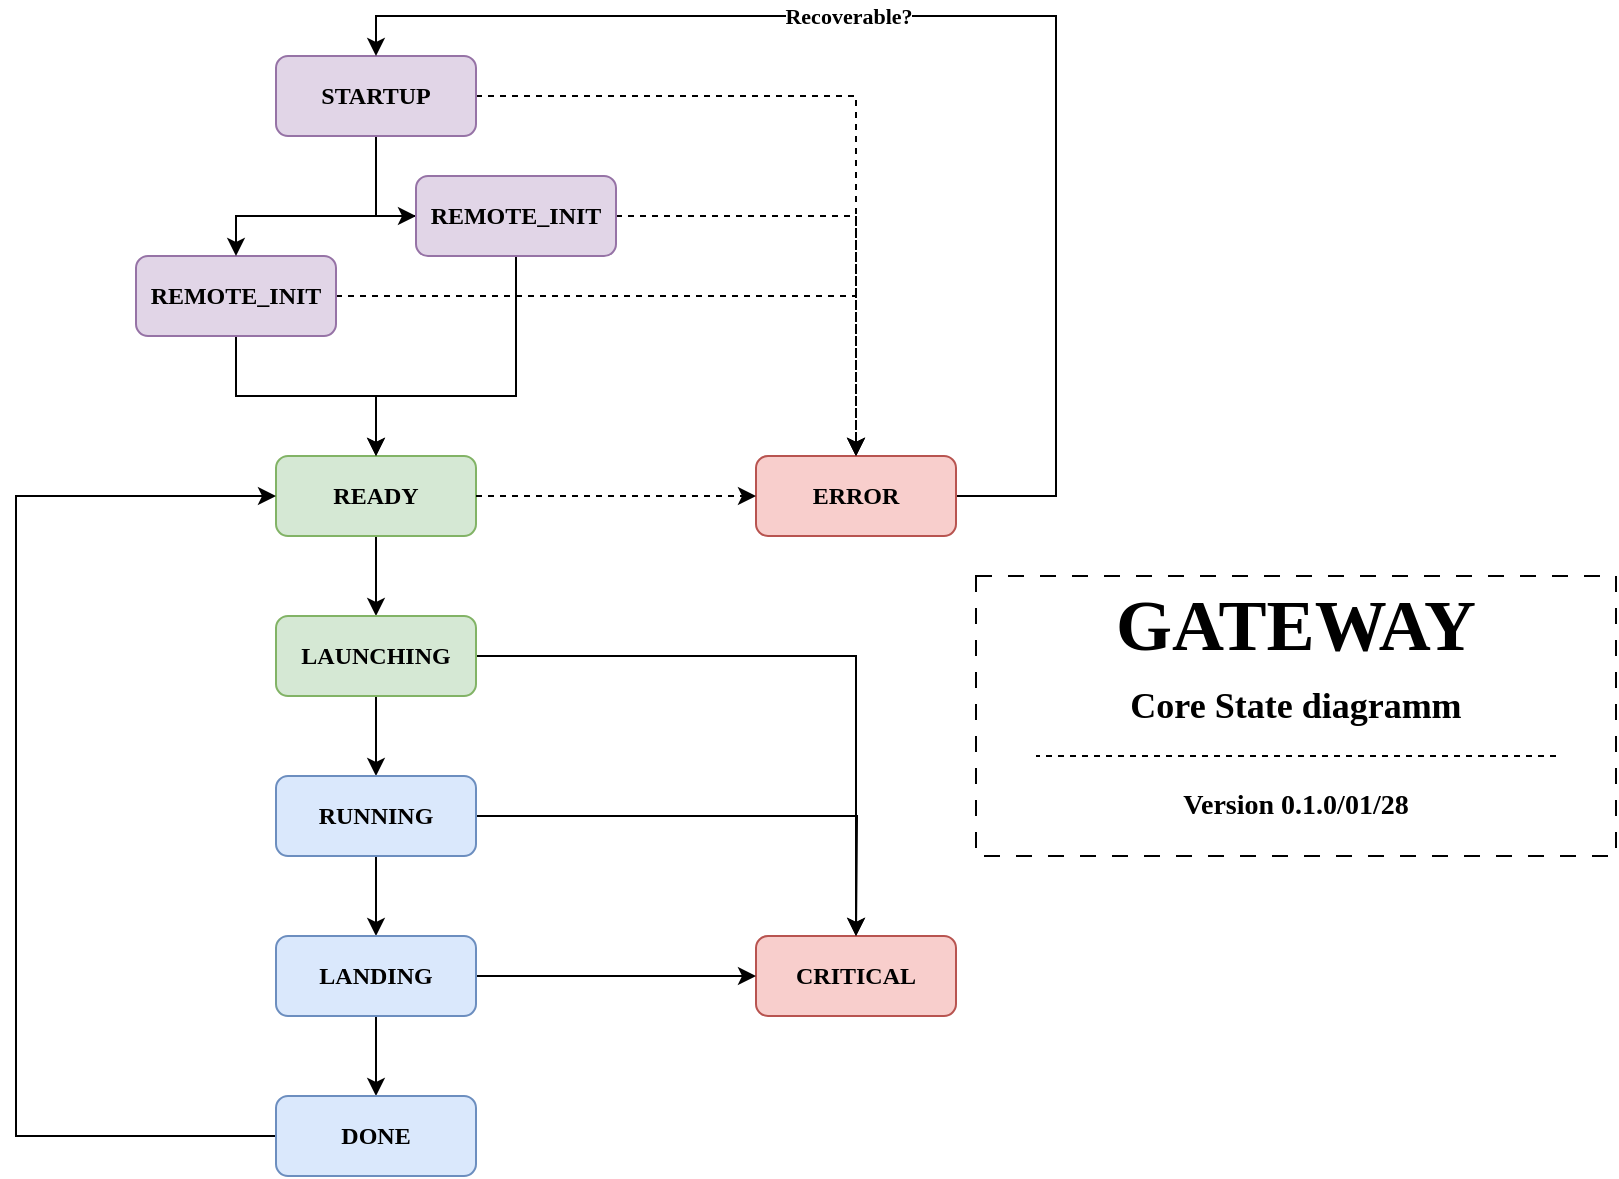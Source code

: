 <mxfile version="23.1.5" type="device">
  <diagram name="Page-1" id="tDKx3HMqyeDF6yfcWAIm">
    <mxGraphModel dx="1514" dy="1098" grid="1" gridSize="10" guides="1" tooltips="1" connect="1" arrows="1" fold="1" page="1" pageScale="1" pageWidth="2339" pageHeight="3300" math="0" shadow="0">
      <root>
        <mxCell id="0" />
        <mxCell id="1" parent="0" />
        <mxCell id="b1tP_Ay6mINKiz43cqv0-3" style="edgeStyle=orthogonalEdgeStyle;rounded=0;orthogonalLoop=1;jettySize=auto;html=1;entryX=0.5;entryY=0;entryDx=0;entryDy=0;dashed=1;fontStyle=1;fontFamily=Lucida Console;" edge="1" parent="1" source="hrQZ-2xOVeqTgIZZqBoc-1" target="b1tP_Ay6mINKiz43cqv0-1">
          <mxGeometry relative="1" as="geometry" />
        </mxCell>
        <mxCell id="b1tP_Ay6mINKiz43cqv0-8" style="edgeStyle=orthogonalEdgeStyle;rounded=0;orthogonalLoop=1;jettySize=auto;html=1;entryX=0;entryY=0.5;entryDx=0;entryDy=0;fontStyle=1;fontFamily=Lucida Console;" edge="1" parent="1" source="hrQZ-2xOVeqTgIZZqBoc-1" target="b1tP_Ay6mINKiz43cqv0-5">
          <mxGeometry relative="1" as="geometry" />
        </mxCell>
        <mxCell id="hrQZ-2xOVeqTgIZZqBoc-1" value="STARTUP" style="rounded=1;whiteSpace=wrap;html=1;fillColor=#e1d5e7;strokeColor=#9673a6;fontStyle=1;fontFamily=Lucida Console;" parent="1" vertex="1">
          <mxGeometry x="170" y="60" width="100" height="40" as="geometry" />
        </mxCell>
        <mxCell id="b1tP_Ay6mINKiz43cqv0-16" style="edgeStyle=orthogonalEdgeStyle;rounded=0;orthogonalLoop=1;jettySize=auto;html=1;entryX=0.5;entryY=0;entryDx=0;entryDy=0;fontStyle=1;fontFamily=Lucida Console;" edge="1" parent="1" source="hrQZ-2xOVeqTgIZZqBoc-2" target="b1tP_Ay6mINKiz43cqv0-15">
          <mxGeometry relative="1" as="geometry" />
        </mxCell>
        <mxCell id="hrQZ-2xOVeqTgIZZqBoc-2" value="READY" style="rounded=1;whiteSpace=wrap;html=1;fillColor=#d5e8d4;strokeColor=#82b366;fontStyle=1;fontFamily=Lucida Console;" parent="1" vertex="1">
          <mxGeometry x="170" y="260" width="100" height="40" as="geometry" />
        </mxCell>
        <mxCell id="b1tP_Ay6mINKiz43cqv0-14" value="Recoverable?" style="edgeStyle=orthogonalEdgeStyle;rounded=0;orthogonalLoop=1;jettySize=auto;html=1;entryX=0.5;entryY=0;entryDx=0;entryDy=0;exitX=1;exitY=0.5;exitDx=0;exitDy=0;startArrow=none;startFill=0;fontStyle=1;fontFamily=Lucida Console;" edge="1" parent="1" source="b1tP_Ay6mINKiz43cqv0-1" target="hrQZ-2xOVeqTgIZZqBoc-1">
          <mxGeometry x="0.213" relative="1" as="geometry">
            <mxPoint x="560" y="320" as="sourcePoint" />
            <Array as="points">
              <mxPoint x="560" y="280" />
              <mxPoint x="560" y="40" />
              <mxPoint x="220" y="40" />
            </Array>
            <mxPoint as="offset" />
          </mxGeometry>
        </mxCell>
        <mxCell id="b1tP_Ay6mINKiz43cqv0-1" value="ERROR" style="rounded=1;whiteSpace=wrap;html=1;fillColor=#f8cecc;strokeColor=#b85450;fontStyle=1;fontFamily=Lucida Console;" vertex="1" parent="1">
          <mxGeometry x="410" y="260" width="100" height="40" as="geometry" />
        </mxCell>
        <mxCell id="b1tP_Ay6mINKiz43cqv0-2" value="CRITICAL" style="rounded=1;whiteSpace=wrap;html=1;fillColor=#f8cecc;strokeColor=#b85450;fontStyle=1;fontFamily=Lucida Console;" vertex="1" parent="1">
          <mxGeometry x="410" y="500" width="100" height="40" as="geometry" />
        </mxCell>
        <mxCell id="b1tP_Ay6mINKiz43cqv0-6" style="edgeStyle=orthogonalEdgeStyle;rounded=0;orthogonalLoop=1;jettySize=auto;html=1;dashed=1;fontStyle=1;fontFamily=Lucida Console;" edge="1" parent="1" source="b1tP_Ay6mINKiz43cqv0-4" target="b1tP_Ay6mINKiz43cqv0-1">
          <mxGeometry relative="1" as="geometry" />
        </mxCell>
        <mxCell id="b1tP_Ay6mINKiz43cqv0-11" style="edgeStyle=orthogonalEdgeStyle;rounded=0;orthogonalLoop=1;jettySize=auto;html=1;entryX=0.5;entryY=0;entryDx=0;entryDy=0;fontStyle=1;fontFamily=Lucida Console;" edge="1" parent="1" source="b1tP_Ay6mINKiz43cqv0-4" target="hrQZ-2xOVeqTgIZZqBoc-2">
          <mxGeometry relative="1" as="geometry" />
        </mxCell>
        <mxCell id="b1tP_Ay6mINKiz43cqv0-4" value="REMOTE_INIT" style="rounded=1;whiteSpace=wrap;html=1;fillColor=#e1d5e7;strokeColor=#9673a6;fontStyle=1;fontFamily=Lucida Console;" vertex="1" parent="1">
          <mxGeometry x="100" y="160" width="100" height="40" as="geometry" />
        </mxCell>
        <mxCell id="b1tP_Ay6mINKiz43cqv0-7" style="edgeStyle=orthogonalEdgeStyle;rounded=0;orthogonalLoop=1;jettySize=auto;html=1;entryX=0.5;entryY=0;entryDx=0;entryDy=0;dashed=1;fontStyle=1;fontFamily=Lucida Console;" edge="1" parent="1" source="b1tP_Ay6mINKiz43cqv0-5" target="b1tP_Ay6mINKiz43cqv0-1">
          <mxGeometry relative="1" as="geometry" />
        </mxCell>
        <mxCell id="b1tP_Ay6mINKiz43cqv0-10" style="edgeStyle=orthogonalEdgeStyle;rounded=0;orthogonalLoop=1;jettySize=auto;html=1;entryX=0.5;entryY=0;entryDx=0;entryDy=0;fontStyle=1;fontFamily=Lucida Console;" edge="1" parent="1" source="b1tP_Ay6mINKiz43cqv0-5" target="b1tP_Ay6mINKiz43cqv0-4">
          <mxGeometry relative="1" as="geometry" />
        </mxCell>
        <mxCell id="b1tP_Ay6mINKiz43cqv0-12" style="edgeStyle=orthogonalEdgeStyle;rounded=0;orthogonalLoop=1;jettySize=auto;html=1;entryX=0.5;entryY=0;entryDx=0;entryDy=0;fontStyle=1;fontFamily=Lucida Console;" edge="1" parent="1" source="b1tP_Ay6mINKiz43cqv0-5" target="hrQZ-2xOVeqTgIZZqBoc-2">
          <mxGeometry relative="1" as="geometry">
            <Array as="points">
              <mxPoint x="290" y="230" />
              <mxPoint x="220" y="230" />
            </Array>
          </mxGeometry>
        </mxCell>
        <mxCell id="b1tP_Ay6mINKiz43cqv0-5" value="REMOTE_INIT" style="rounded=1;whiteSpace=wrap;html=1;fillColor=#e1d5e7;strokeColor=#9673a6;fontStyle=1;fontFamily=Lucida Console;" vertex="1" parent="1">
          <mxGeometry x="240" y="120" width="100" height="40" as="geometry" />
        </mxCell>
        <mxCell id="b1tP_Ay6mINKiz43cqv0-18" style="edgeStyle=orthogonalEdgeStyle;rounded=0;orthogonalLoop=1;jettySize=auto;html=1;entryX=0.5;entryY=0;entryDx=0;entryDy=0;fontStyle=1;fontFamily=Lucida Console;" edge="1" parent="1" source="b1tP_Ay6mINKiz43cqv0-15" target="b1tP_Ay6mINKiz43cqv0-17">
          <mxGeometry relative="1" as="geometry" />
        </mxCell>
        <mxCell id="b1tP_Ay6mINKiz43cqv0-29" style="edgeStyle=orthogonalEdgeStyle;rounded=0;orthogonalLoop=1;jettySize=auto;html=1;entryX=0.5;entryY=0;entryDx=0;entryDy=0;fontStyle=1;fontFamily=Lucida Console;" edge="1" parent="1" source="b1tP_Ay6mINKiz43cqv0-15" target="b1tP_Ay6mINKiz43cqv0-2">
          <mxGeometry relative="1" as="geometry">
            <Array as="points">
              <mxPoint x="460" y="360" />
            </Array>
          </mxGeometry>
        </mxCell>
        <mxCell id="b1tP_Ay6mINKiz43cqv0-15" value="LAUNCHING" style="rounded=1;whiteSpace=wrap;html=1;fillColor=#d5e8d4;strokeColor=#82b366;fontStyle=1;fontFamily=Lucida Console;" vertex="1" parent="1">
          <mxGeometry x="170" y="340" width="100" height="40" as="geometry" />
        </mxCell>
        <mxCell id="b1tP_Ay6mINKiz43cqv0-20" style="edgeStyle=orthogonalEdgeStyle;rounded=0;orthogonalLoop=1;jettySize=auto;html=1;fontStyle=1;fontFamily=Lucida Console;" edge="1" parent="1" source="b1tP_Ay6mINKiz43cqv0-17" target="b1tP_Ay6mINKiz43cqv0-19">
          <mxGeometry relative="1" as="geometry" />
        </mxCell>
        <mxCell id="b1tP_Ay6mINKiz43cqv0-28" style="edgeStyle=orthogonalEdgeStyle;rounded=0;orthogonalLoop=1;jettySize=auto;html=1;fontStyle=1;fontFamily=Lucida Console;" edge="1" parent="1" source="b1tP_Ay6mINKiz43cqv0-17">
          <mxGeometry relative="1" as="geometry">
            <mxPoint x="460" y="500" as="targetPoint" />
          </mxGeometry>
        </mxCell>
        <mxCell id="b1tP_Ay6mINKiz43cqv0-17" value="RUNNING" style="rounded=1;whiteSpace=wrap;html=1;fillColor=#dae8fc;strokeColor=#6c8ebf;fontStyle=1;fontFamily=Lucida Console;" vertex="1" parent="1">
          <mxGeometry x="170" y="420" width="100" height="40" as="geometry" />
        </mxCell>
        <mxCell id="b1tP_Ay6mINKiz43cqv0-24" style="edgeStyle=orthogonalEdgeStyle;rounded=0;orthogonalLoop=1;jettySize=auto;html=1;entryX=0;entryY=0.5;entryDx=0;entryDy=0;fontStyle=1;fontFamily=Lucida Console;" edge="1" parent="1" source="b1tP_Ay6mINKiz43cqv0-19" target="b1tP_Ay6mINKiz43cqv0-2">
          <mxGeometry relative="1" as="geometry" />
        </mxCell>
        <mxCell id="b1tP_Ay6mINKiz43cqv0-26" style="edgeStyle=orthogonalEdgeStyle;rounded=0;orthogonalLoop=1;jettySize=auto;html=1;entryX=0.5;entryY=0;entryDx=0;entryDy=0;fontStyle=1;fontFamily=Lucida Console;" edge="1" parent="1" source="b1tP_Ay6mINKiz43cqv0-19" target="b1tP_Ay6mINKiz43cqv0-25">
          <mxGeometry relative="1" as="geometry" />
        </mxCell>
        <mxCell id="b1tP_Ay6mINKiz43cqv0-19" value="LANDING" style="rounded=1;whiteSpace=wrap;html=1;fillColor=#dae8fc;strokeColor=#6c8ebf;fontStyle=1;fontFamily=Lucida Console;" vertex="1" parent="1">
          <mxGeometry x="170" y="500" width="100" height="40" as="geometry" />
        </mxCell>
        <mxCell id="b1tP_Ay6mINKiz43cqv0-21" style="edgeStyle=orthogonalEdgeStyle;rounded=0;orthogonalLoop=1;jettySize=auto;html=1;entryX=0;entryY=0.5;entryDx=0;entryDy=0;dashed=1;fontStyle=1;fontFamily=Lucida Console;" edge="1" parent="1" source="hrQZ-2xOVeqTgIZZqBoc-2" target="b1tP_Ay6mINKiz43cqv0-1">
          <mxGeometry relative="1" as="geometry" />
        </mxCell>
        <mxCell id="b1tP_Ay6mINKiz43cqv0-27" style="edgeStyle=orthogonalEdgeStyle;rounded=0;orthogonalLoop=1;jettySize=auto;html=1;entryX=0;entryY=0.5;entryDx=0;entryDy=0;fontStyle=1;fontFamily=Lucida Console;" edge="1" parent="1" source="b1tP_Ay6mINKiz43cqv0-25" target="hrQZ-2xOVeqTgIZZqBoc-2">
          <mxGeometry relative="1" as="geometry">
            <mxPoint x="40" y="280" as="targetPoint" />
            <Array as="points">
              <mxPoint x="40" y="600" />
              <mxPoint x="40" y="280" />
            </Array>
          </mxGeometry>
        </mxCell>
        <mxCell id="b1tP_Ay6mINKiz43cqv0-25" value="DONE" style="rounded=1;whiteSpace=wrap;html=1;fillColor=#dae8fc;strokeColor=#6c8ebf;fontStyle=1;fontFamily=Lucida Console;" vertex="1" parent="1">
          <mxGeometry x="170" y="580" width="100" height="40" as="geometry" />
        </mxCell>
        <mxCell id="b1tP_Ay6mINKiz43cqv0-31" value="" style="rounded=0;whiteSpace=wrap;html=1;fillColor=none;dashed=1;dashPattern=8 8;" vertex="1" parent="1">
          <mxGeometry x="520" y="320" width="320" height="140" as="geometry" />
        </mxCell>
        <mxCell id="b1tP_Ay6mINKiz43cqv0-32" value="GATEWAY" style="text;html=1;align=center;verticalAlign=middle;whiteSpace=wrap;rounded=0;fontSize=36;fontStyle=1;fontFamily=Lucida Console;" vertex="1" parent="1">
          <mxGeometry x="520" y="320" width="320" height="50" as="geometry" />
        </mxCell>
        <mxCell id="b1tP_Ay6mINKiz43cqv0-33" value="&lt;font style=&quot;font-size: 18px;&quot;&gt;Core State diagramm&lt;/font&gt;" style="text;html=1;align=center;verticalAlign=middle;whiteSpace=wrap;rounded=0;fontSize=18;fontStyle=1;fontFamily=Lucida Console;" vertex="1" parent="1">
          <mxGeometry x="520" y="370" width="320" height="30" as="geometry" />
        </mxCell>
        <mxCell id="b1tP_Ay6mINKiz43cqv0-35" value="" style="endArrow=none;dashed=1;html=1;rounded=0;" edge="1" parent="1">
          <mxGeometry width="50" height="50" relative="1" as="geometry">
            <mxPoint x="810" y="410" as="sourcePoint" />
            <mxPoint x="550" y="410" as="targetPoint" />
          </mxGeometry>
        </mxCell>
        <mxCell id="b1tP_Ay6mINKiz43cqv0-37" value="&lt;font style=&quot;font-size: 14px;&quot;&gt;Version 0.1.0/01/28&lt;/font&gt;" style="text;html=1;align=center;verticalAlign=middle;whiteSpace=wrap;rounded=0;fontSize=14;fontStyle=1;fontFamily=Lucida Console;" vertex="1" parent="1">
          <mxGeometry x="520" y="420" width="320" height="30" as="geometry" />
        </mxCell>
      </root>
    </mxGraphModel>
  </diagram>
</mxfile>
